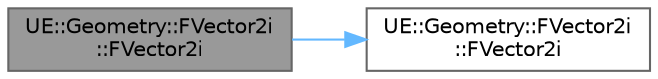 digraph "UE::Geometry::FVector2i::FVector2i"
{
 // INTERACTIVE_SVG=YES
 // LATEX_PDF_SIZE
  bgcolor="transparent";
  edge [fontname=Helvetica,fontsize=10,labelfontname=Helvetica,labelfontsize=10];
  node [fontname=Helvetica,fontsize=10,shape=box,height=0.2,width=0.4];
  rankdir="LR";
  Node1 [id="Node000001",label="UE::Geometry::FVector2i\l::FVector2i",height=0.2,width=0.4,color="gray40", fillcolor="grey60", style="filled", fontcolor="black",tooltip=" "];
  Node1 -> Node2 [id="edge1_Node000001_Node000002",color="steelblue1",style="solid",tooltip=" "];
  Node2 [id="Node000002",label="UE::Geometry::FVector2i\l::FVector2i",height=0.2,width=0.4,color="grey40", fillcolor="white", style="filled",URL="$d8/d38/structUE_1_1Geometry_1_1FVector2i.html#aea8508c4a1f5ed49a8f257b82b5151fa",tooltip=" "];
}
